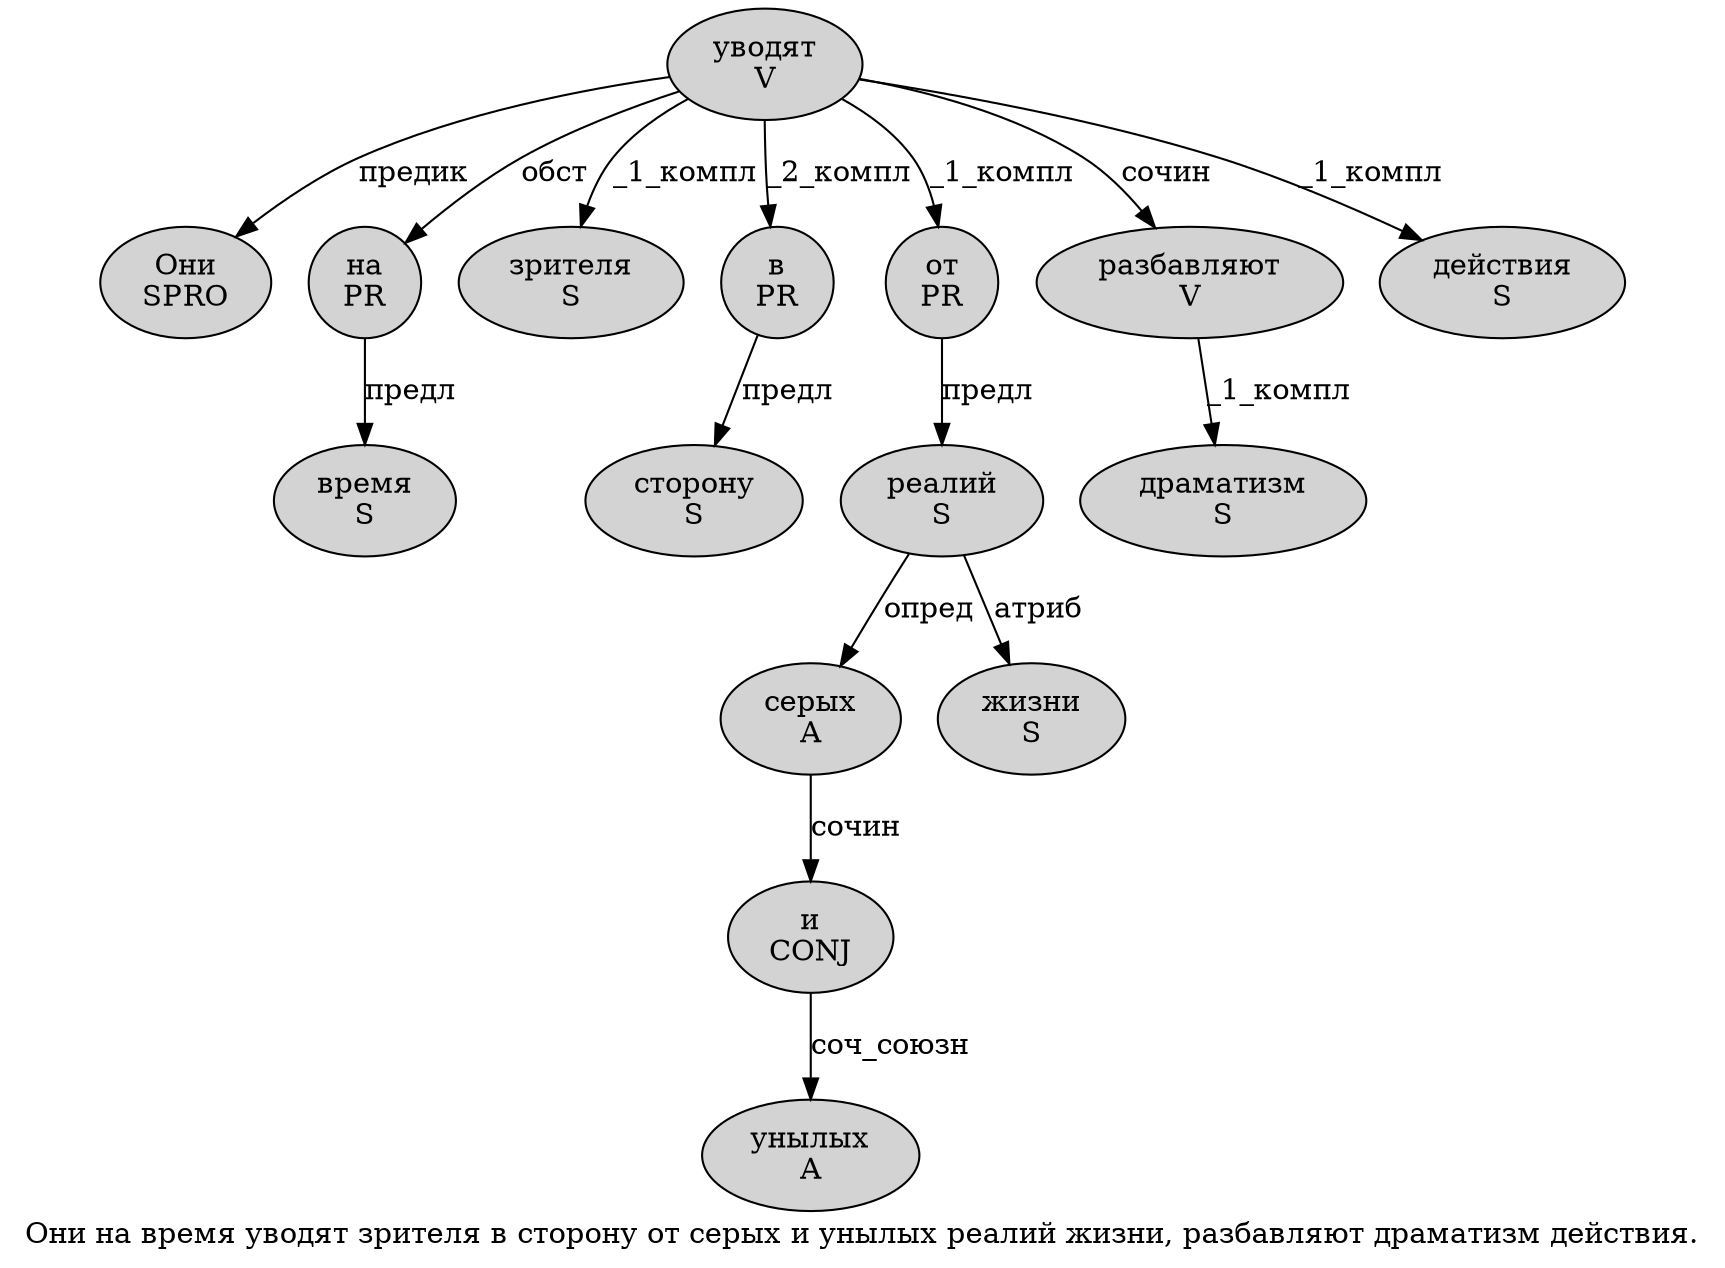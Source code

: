 digraph SENTENCE_866 {
	graph [label="Они на время уводят зрителя в сторону от серых и унылых реалий жизни, разбавляют драматизм действия."]
	node [style=filled]
		0 [label="Они
SPRO" color="" fillcolor=lightgray penwidth=1 shape=ellipse]
		1 [label="на
PR" color="" fillcolor=lightgray penwidth=1 shape=ellipse]
		2 [label="время
S" color="" fillcolor=lightgray penwidth=1 shape=ellipse]
		3 [label="уводят
V" color="" fillcolor=lightgray penwidth=1 shape=ellipse]
		4 [label="зрителя
S" color="" fillcolor=lightgray penwidth=1 shape=ellipse]
		5 [label="в
PR" color="" fillcolor=lightgray penwidth=1 shape=ellipse]
		6 [label="сторону
S" color="" fillcolor=lightgray penwidth=1 shape=ellipse]
		7 [label="от
PR" color="" fillcolor=lightgray penwidth=1 shape=ellipse]
		8 [label="серых
A" color="" fillcolor=lightgray penwidth=1 shape=ellipse]
		9 [label="и
CONJ" color="" fillcolor=lightgray penwidth=1 shape=ellipse]
		10 [label="унылых
A" color="" fillcolor=lightgray penwidth=1 shape=ellipse]
		11 [label="реалий
S" color="" fillcolor=lightgray penwidth=1 shape=ellipse]
		12 [label="жизни
S" color="" fillcolor=lightgray penwidth=1 shape=ellipse]
		14 [label="разбавляют
V" color="" fillcolor=lightgray penwidth=1 shape=ellipse]
		15 [label="драматизм
S" color="" fillcolor=lightgray penwidth=1 shape=ellipse]
		16 [label="действия
S" color="" fillcolor=lightgray penwidth=1 shape=ellipse]
			7 -> 11 [label="предл"]
			5 -> 6 [label="предл"]
			9 -> 10 [label="соч_союзн"]
			8 -> 9 [label="сочин"]
			1 -> 2 [label="предл"]
			11 -> 8 [label="опред"]
			11 -> 12 [label="атриб"]
			14 -> 15 [label="_1_компл"]
			3 -> 0 [label="предик"]
			3 -> 1 [label="обст"]
			3 -> 4 [label="_1_компл"]
			3 -> 5 [label="_2_компл"]
			3 -> 7 [label="_1_компл"]
			3 -> 14 [label="сочин"]
			3 -> 16 [label="_1_компл"]
}